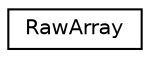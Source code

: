 digraph G
{
  edge [fontname="Helvetica",fontsize="10",labelfontname="Helvetica",labelfontsize="10"];
  node [fontname="Helvetica",fontsize="10",shape=record];
  rankdir=LR;
  Node1 [label="RawArray",height=0.2,width=0.4,color="black", fillcolor="white", style="filled",URL="$df/da1/structRawArray.html"];
}

